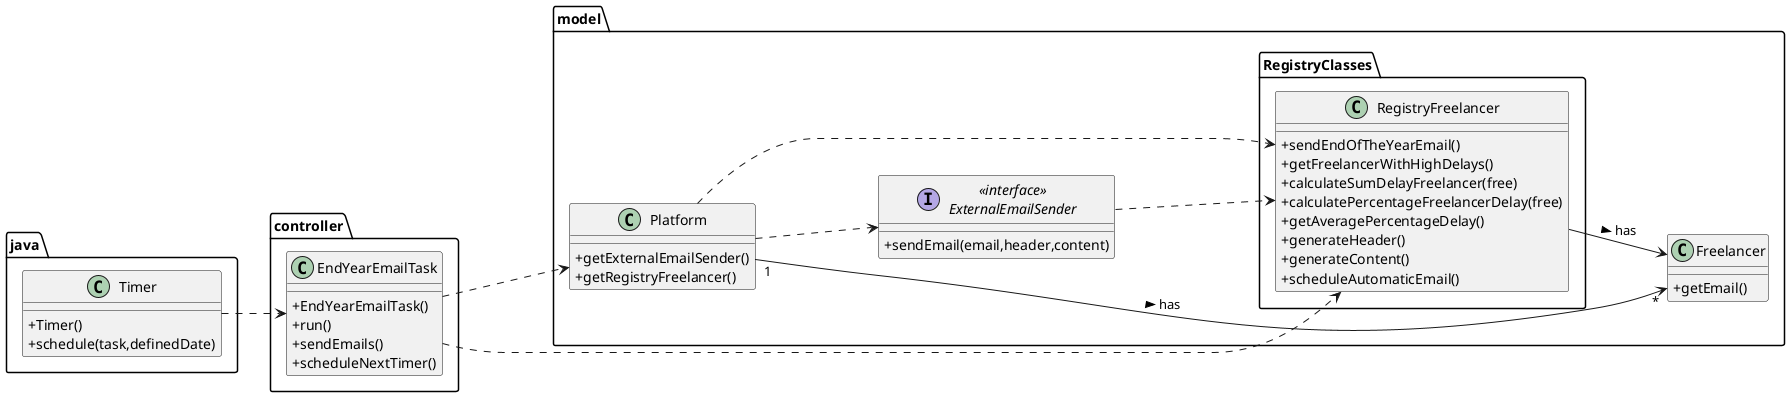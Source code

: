 @startuml

skinparam classAttributeIconSize 0
left to right direction
package java{
class Timer {
  +Timer()
  +schedule(task,definedDate)
}
}
package controller {
class EndYearEmailTask{
+EndYearEmailTask()
+run()
+sendEmails()
+scheduleNextTimer()
}
}
package model {
class Platform {
  +getExternalEmailSender()
  +getRegistryFreelancer()
}
package RegistryClasses{
class RegistryFreelancer{
+sendEndOfTheYearEmail()
+getFreelancerWithHighDelays()
+calculateSumDelayFreelancer(free)
+calculatePercentageFreelancerDelay(free)
+getAveragePercentageDelay()
+generateHeader()
+generateContent()
+scheduleAutomaticEmail()
}
}
class Freelancer{
+getEmail()
}

interface "<<interface>>\nExternalEmailSender" {
  +sendEmail(email,header,content)
}

Timer ..> EndYearEmailTask
EndYearEmailTask ...> RegistryFreelancer
EndYearEmailTask ...> Platform
Platform ...> RegistryFreelancer

Platform...> "<<interface>>\nExternalEmailSender"
Platform"1" --> "*"Freelancer : has >
RegistryFreelancer --> Freelancer : has >
"<<interface>>\nExternalEmailSender" ...> RegistryFreelancer
@enduml